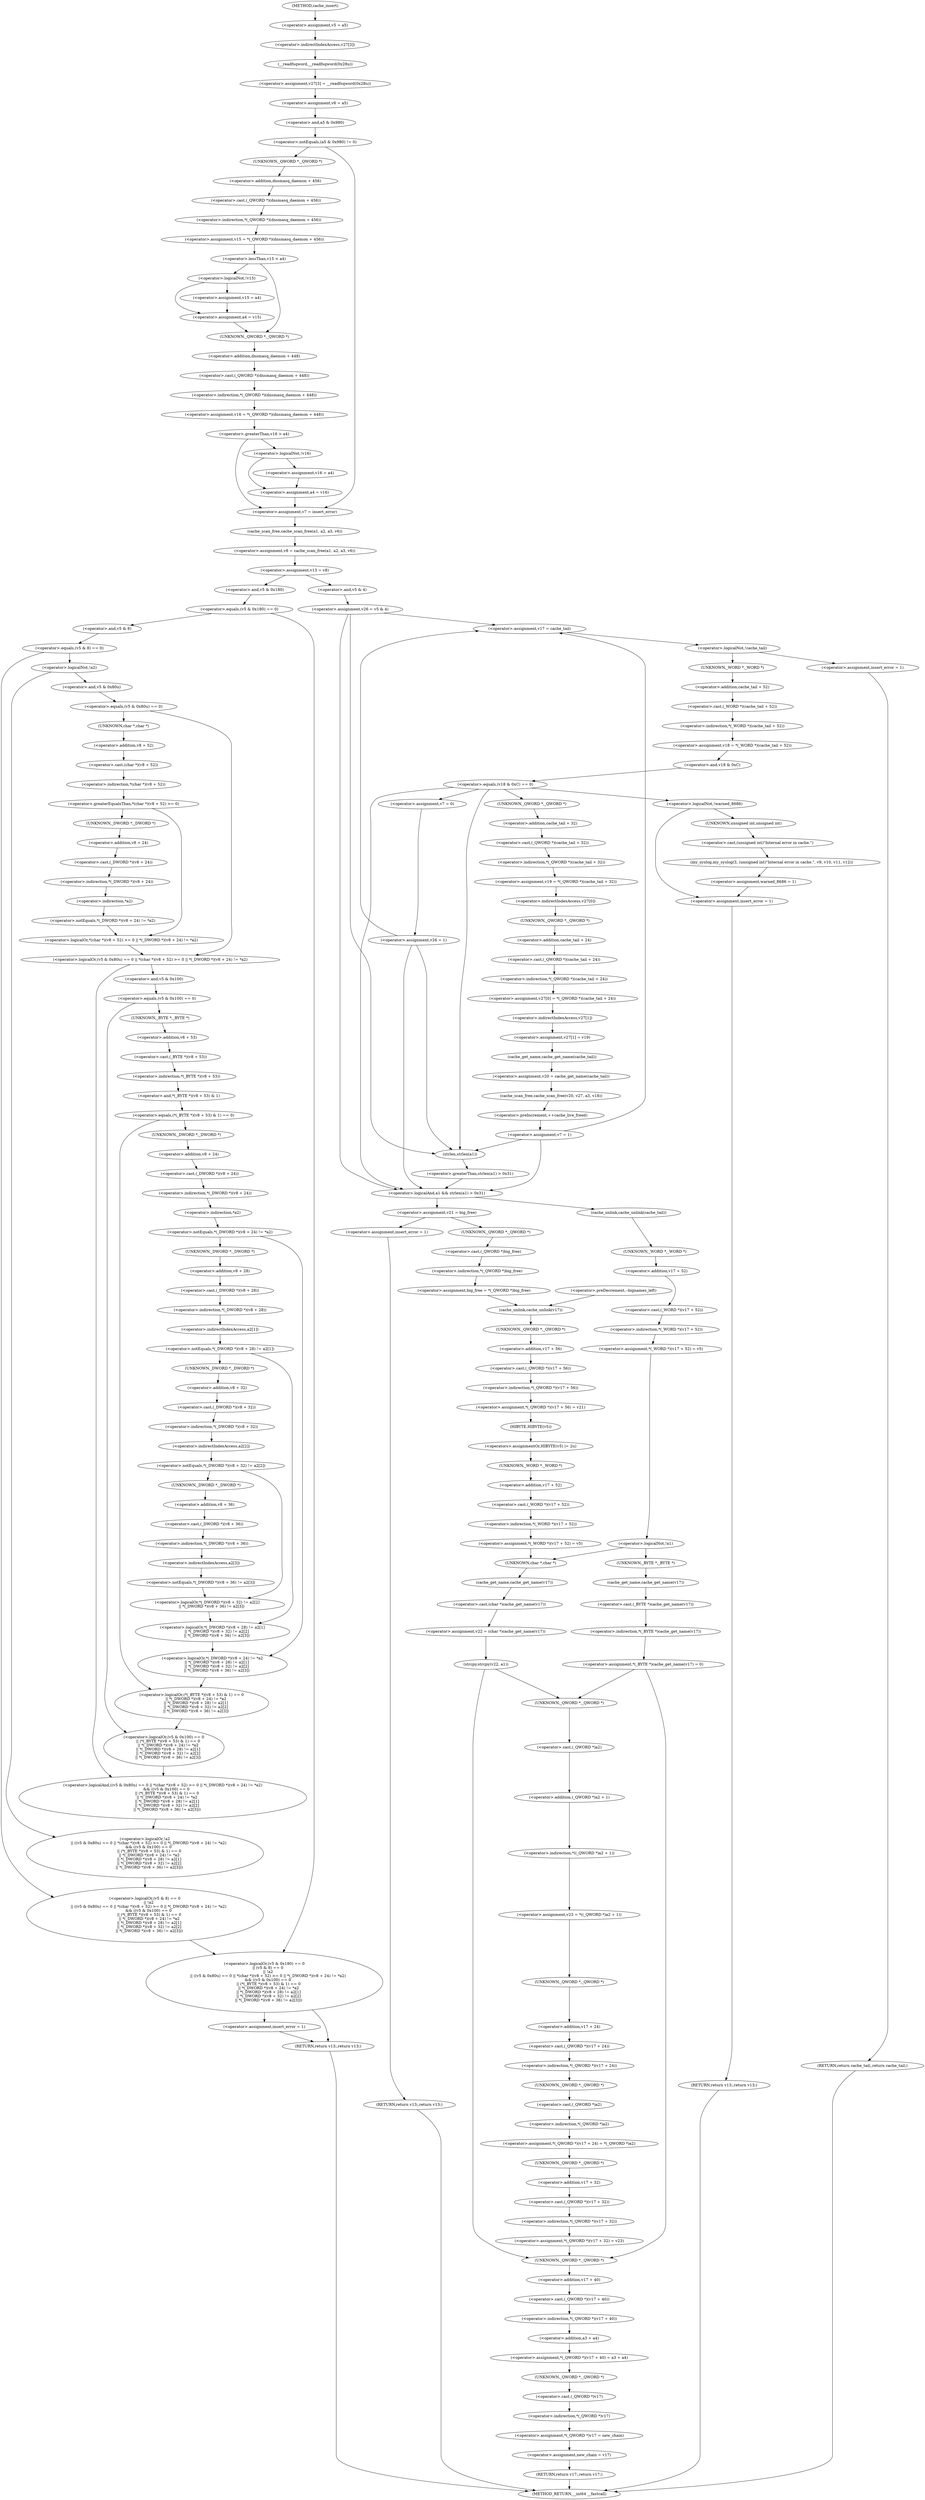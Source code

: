 digraph cache_insert {  
"1000148" [label = "(<operator>.assignment,v5 = a5)" ]
"1000151" [label = "(<operator>.assignment,v27[3] = __readfsqword(0x28u))" ]
"1000152" [label = "(<operator>.indirectIndexAccess,v27[3])" ]
"1000155" [label = "(__readfsqword,__readfsqword(0x28u))" ]
"1000157" [label = "(<operator>.assignment,v6 = a5)" ]
"1000161" [label = "(<operator>.notEquals,(a5 & 0x980) != 0)" ]
"1000162" [label = "(<operator>.and,a5 & 0x980)" ]
"1000167" [label = "(<operator>.assignment,v15 = *(_QWORD *)(dnsmasq_daemon + 456))" ]
"1000169" [label = "(<operator>.indirection,*(_QWORD *)(dnsmasq_daemon + 456))" ]
"1000170" [label = "(<operator>.cast,(_QWORD *)(dnsmasq_daemon + 456))" ]
"1000171" [label = "(UNKNOWN,_QWORD *,_QWORD *)" ]
"1000172" [label = "(<operator>.addition,dnsmasq_daemon + 456)" ]
"1000176" [label = "(<operator>.lessThan,v15 < a4)" ]
"1000181" [label = "(<operator>.logicalNot,!v15)" ]
"1000183" [label = "(<operator>.assignment,v15 = a4)" ]
"1000186" [label = "(<operator>.assignment,a4 = v15)" ]
"1000189" [label = "(<operator>.assignment,v16 = *(_QWORD *)(dnsmasq_daemon + 448))" ]
"1000191" [label = "(<operator>.indirection,*(_QWORD *)(dnsmasq_daemon + 448))" ]
"1000192" [label = "(<operator>.cast,(_QWORD *)(dnsmasq_daemon + 448))" ]
"1000193" [label = "(UNKNOWN,_QWORD *,_QWORD *)" ]
"1000194" [label = "(<operator>.addition,dnsmasq_daemon + 448)" ]
"1000198" [label = "(<operator>.greaterThan,v16 > a4)" ]
"1000203" [label = "(<operator>.logicalNot,!v16)" ]
"1000205" [label = "(<operator>.assignment,v16 = a4)" ]
"1000208" [label = "(<operator>.assignment,a4 = v16)" ]
"1000211" [label = "(<operator>.assignment,v7 = insert_error)" ]
"1000217" [label = "(<operator>.assignment,v8 = cache_scan_free(a1, a2, a3, v6))" ]
"1000219" [label = "(cache_scan_free,cache_scan_free(a1, a2, a3, v6))" ]
"1000224" [label = "(<operator>.assignment,v13 = v8)" ]
"1000231" [label = "(<operator>.logicalOr,(v5 & 0x180) == 0\n      || (v5 & 8) == 0\n      || !a2\n      || ((v5 & 0x80u) == 0 || *(char *)(v8 + 52) >= 0 || *(_DWORD *)(v8 + 24) != *a2)\n      && ((v5 & 0x100) == 0\n       || (*(_BYTE *)(v8 + 53) & 1) == 0\n       || *(_DWORD *)(v8 + 24) != *a2\n       || *(_DWORD *)(v8 + 28) != a2[1]\n       || *(_DWORD *)(v8 + 32) != a2[2]\n       || *(_DWORD *)(v8 + 36) != a2[3]))" ]
"1000232" [label = "(<operator>.equals,(v5 & 0x180) == 0)" ]
"1000233" [label = "(<operator>.and,v5 & 0x180)" ]
"1000237" [label = "(<operator>.logicalOr,(v5 & 8) == 0\n      || !a2\n      || ((v5 & 0x80u) == 0 || *(char *)(v8 + 52) >= 0 || *(_DWORD *)(v8 + 24) != *a2)\n      && ((v5 & 0x100) == 0\n       || (*(_BYTE *)(v8 + 53) & 1) == 0\n       || *(_DWORD *)(v8 + 24) != *a2\n       || *(_DWORD *)(v8 + 28) != a2[1]\n       || *(_DWORD *)(v8 + 32) != a2[2]\n       || *(_DWORD *)(v8 + 36) != a2[3]))" ]
"1000238" [label = "(<operator>.equals,(v5 & 8) == 0)" ]
"1000239" [label = "(<operator>.and,v5 & 8)" ]
"1000243" [label = "(<operator>.logicalOr,!a2\n      || ((v5 & 0x80u) == 0 || *(char *)(v8 + 52) >= 0 || *(_DWORD *)(v8 + 24) != *a2)\n      && ((v5 & 0x100) == 0\n       || (*(_BYTE *)(v8 + 53) & 1) == 0\n       || *(_DWORD *)(v8 + 24) != *a2\n       || *(_DWORD *)(v8 + 28) != a2[1]\n       || *(_DWORD *)(v8 + 32) != a2[2]\n       || *(_DWORD *)(v8 + 36) != a2[3]))" ]
"1000244" [label = "(<operator>.logicalNot,!a2)" ]
"1000246" [label = "(<operator>.logicalAnd,((v5 & 0x80u) == 0 || *(char *)(v8 + 52) >= 0 || *(_DWORD *)(v8 + 24) != *a2)\n      && ((v5 & 0x100) == 0\n       || (*(_BYTE *)(v8 + 53) & 1) == 0\n       || *(_DWORD *)(v8 + 24) != *a2\n       || *(_DWORD *)(v8 + 28) != a2[1]\n       || *(_DWORD *)(v8 + 32) != a2[2]\n       || *(_DWORD *)(v8 + 36) != a2[3]))" ]
"1000247" [label = "(<operator>.logicalOr,(v5 & 0x80u) == 0 || *(char *)(v8 + 52) >= 0 || *(_DWORD *)(v8 + 24) != *a2)" ]
"1000248" [label = "(<operator>.equals,(v5 & 0x80u) == 0)" ]
"1000249" [label = "(<operator>.and,v5 & 0x80u)" ]
"1000253" [label = "(<operator>.logicalOr,*(char *)(v8 + 52) >= 0 || *(_DWORD *)(v8 + 24) != *a2)" ]
"1000254" [label = "(<operator>.greaterEqualsThan,*(char *)(v8 + 52) >= 0)" ]
"1000255" [label = "(<operator>.indirection,*(char *)(v8 + 52))" ]
"1000256" [label = "(<operator>.cast,(char *)(v8 + 52))" ]
"1000257" [label = "(UNKNOWN,char *,char *)" ]
"1000258" [label = "(<operator>.addition,v8 + 52)" ]
"1000262" [label = "(<operator>.notEquals,*(_DWORD *)(v8 + 24) != *a2)" ]
"1000263" [label = "(<operator>.indirection,*(_DWORD *)(v8 + 24))" ]
"1000264" [label = "(<operator>.cast,(_DWORD *)(v8 + 24))" ]
"1000265" [label = "(UNKNOWN,_DWORD *,_DWORD *)" ]
"1000266" [label = "(<operator>.addition,v8 + 24)" ]
"1000269" [label = "(<operator>.indirection,*a2)" ]
"1000271" [label = "(<operator>.logicalOr,(v5 & 0x100) == 0\n       || (*(_BYTE *)(v8 + 53) & 1) == 0\n       || *(_DWORD *)(v8 + 24) != *a2\n       || *(_DWORD *)(v8 + 28) != a2[1]\n       || *(_DWORD *)(v8 + 32) != a2[2]\n       || *(_DWORD *)(v8 + 36) != a2[3])" ]
"1000272" [label = "(<operator>.equals,(v5 & 0x100) == 0)" ]
"1000273" [label = "(<operator>.and,v5 & 0x100)" ]
"1000277" [label = "(<operator>.logicalOr,(*(_BYTE *)(v8 + 53) & 1) == 0\n       || *(_DWORD *)(v8 + 24) != *a2\n       || *(_DWORD *)(v8 + 28) != a2[1]\n       || *(_DWORD *)(v8 + 32) != a2[2]\n       || *(_DWORD *)(v8 + 36) != a2[3])" ]
"1000278" [label = "(<operator>.equals,(*(_BYTE *)(v8 + 53) & 1) == 0)" ]
"1000279" [label = "(<operator>.and,*(_BYTE *)(v8 + 53) & 1)" ]
"1000280" [label = "(<operator>.indirection,*(_BYTE *)(v8 + 53))" ]
"1000281" [label = "(<operator>.cast,(_BYTE *)(v8 + 53))" ]
"1000282" [label = "(UNKNOWN,_BYTE *,_BYTE *)" ]
"1000283" [label = "(<operator>.addition,v8 + 53)" ]
"1000288" [label = "(<operator>.logicalOr,*(_DWORD *)(v8 + 24) != *a2\n       || *(_DWORD *)(v8 + 28) != a2[1]\n       || *(_DWORD *)(v8 + 32) != a2[2]\n       || *(_DWORD *)(v8 + 36) != a2[3])" ]
"1000289" [label = "(<operator>.notEquals,*(_DWORD *)(v8 + 24) != *a2)" ]
"1000290" [label = "(<operator>.indirection,*(_DWORD *)(v8 + 24))" ]
"1000291" [label = "(<operator>.cast,(_DWORD *)(v8 + 24))" ]
"1000292" [label = "(UNKNOWN,_DWORD *,_DWORD *)" ]
"1000293" [label = "(<operator>.addition,v8 + 24)" ]
"1000296" [label = "(<operator>.indirection,*a2)" ]
"1000298" [label = "(<operator>.logicalOr,*(_DWORD *)(v8 + 28) != a2[1]\n       || *(_DWORD *)(v8 + 32) != a2[2]\n       || *(_DWORD *)(v8 + 36) != a2[3])" ]
"1000299" [label = "(<operator>.notEquals,*(_DWORD *)(v8 + 28) != a2[1])" ]
"1000300" [label = "(<operator>.indirection,*(_DWORD *)(v8 + 28))" ]
"1000301" [label = "(<operator>.cast,(_DWORD *)(v8 + 28))" ]
"1000302" [label = "(UNKNOWN,_DWORD *,_DWORD *)" ]
"1000303" [label = "(<operator>.addition,v8 + 28)" ]
"1000306" [label = "(<operator>.indirectIndexAccess,a2[1])" ]
"1000309" [label = "(<operator>.logicalOr,*(_DWORD *)(v8 + 32) != a2[2]\n       || *(_DWORD *)(v8 + 36) != a2[3])" ]
"1000310" [label = "(<operator>.notEquals,*(_DWORD *)(v8 + 32) != a2[2])" ]
"1000311" [label = "(<operator>.indirection,*(_DWORD *)(v8 + 32))" ]
"1000312" [label = "(<operator>.cast,(_DWORD *)(v8 + 32))" ]
"1000313" [label = "(UNKNOWN,_DWORD *,_DWORD *)" ]
"1000314" [label = "(<operator>.addition,v8 + 32)" ]
"1000317" [label = "(<operator>.indirectIndexAccess,a2[2])" ]
"1000320" [label = "(<operator>.notEquals,*(_DWORD *)(v8 + 36) != a2[3])" ]
"1000321" [label = "(<operator>.indirection,*(_DWORD *)(v8 + 36))" ]
"1000322" [label = "(<operator>.cast,(_DWORD *)(v8 + 36))" ]
"1000323" [label = "(UNKNOWN,_DWORD *,_DWORD *)" ]
"1000324" [label = "(<operator>.addition,v8 + 36)" ]
"1000327" [label = "(<operator>.indirectIndexAccess,a2[3])" ]
"1000331" [label = "(<operator>.assignment,insert_error = 1)" ]
"1000335" [label = "(RETURN,return v13;,return v13;)" ]
"1000337" [label = "(<operator>.assignment,v26 = v5 & 4)" ]
"1000339" [label = "(<operator>.and,v5 & 4)" ]
"1000345" [label = "(<operator>.assignment,v17 = cache_tail)" ]
"1000349" [label = "(<operator>.logicalNot,!cache_tail)" ]
"1000352" [label = "(<operator>.assignment,insert_error = 1)" ]
"1000355" [label = "(RETURN,return cache_tail;,return cache_tail;)" ]
"1000357" [label = "(<operator>.assignment,v18 = *(_WORD *)(cache_tail + 52))" ]
"1000359" [label = "(<operator>.indirection,*(_WORD *)(cache_tail + 52))" ]
"1000360" [label = "(<operator>.cast,(_WORD *)(cache_tail + 52))" ]
"1000361" [label = "(UNKNOWN,_WORD *,_WORD *)" ]
"1000362" [label = "(<operator>.addition,cache_tail + 52)" ]
"1000366" [label = "(<operator>.equals,(v18 & 0xC) == 0)" ]
"1000367" [label = "(<operator>.and,v18 & 0xC)" ]
"1000376" [label = "(<operator>.logicalNot,!warned_8686)" ]
"1000379" [label = "(my_syslog,my_syslog(3, (unsigned int)\"Internal error in cache.\", v9, v10, v11, v12))" ]
"1000381" [label = "(<operator>.cast,(unsigned int)\"Internal error in cache.\")" ]
"1000382" [label = "(UNKNOWN,unsigned int,unsigned int)" ]
"1000388" [label = "(<operator>.assignment,warned_8686 = 1)" ]
"1000391" [label = "(<operator>.assignment,insert_error = 1)" ]
"1000394" [label = "(RETURN,return v13;,return v13;)" ]
"1000399" [label = "(<operator>.assignment,v19 = *(_QWORD *)(cache_tail + 32))" ]
"1000401" [label = "(<operator>.indirection,*(_QWORD *)(cache_tail + 32))" ]
"1000402" [label = "(<operator>.cast,(_QWORD *)(cache_tail + 32))" ]
"1000403" [label = "(UNKNOWN,_QWORD *,_QWORD *)" ]
"1000404" [label = "(<operator>.addition,cache_tail + 32)" ]
"1000407" [label = "(<operator>.assignment,v27[0] = *(_QWORD *)(cache_tail + 24))" ]
"1000408" [label = "(<operator>.indirectIndexAccess,v27[0])" ]
"1000411" [label = "(<operator>.indirection,*(_QWORD *)(cache_tail + 24))" ]
"1000412" [label = "(<operator>.cast,(_QWORD *)(cache_tail + 24))" ]
"1000413" [label = "(UNKNOWN,_QWORD *,_QWORD *)" ]
"1000414" [label = "(<operator>.addition,cache_tail + 24)" ]
"1000417" [label = "(<operator>.assignment,v27[1] = v19)" ]
"1000418" [label = "(<operator>.indirectIndexAccess,v27[1])" ]
"1000422" [label = "(<operator>.assignment,v20 = cache_get_name(cache_tail))" ]
"1000424" [label = "(cache_get_name,cache_get_name(cache_tail))" ]
"1000426" [label = "(cache_scan_free,cache_scan_free(v20, v27, a3, v18))" ]
"1000431" [label = "(<operator>.preIncrement,++cache_live_freed)" ]
"1000433" [label = "(<operator>.assignment,v7 = 1)" ]
"1000438" [label = "(<operator>.assignment,v7 = 0)" ]
"1000441" [label = "(<operator>.assignment,v26 = 1)" ]
"1000445" [label = "(<operator>.logicalAnd,a1 && strlen(a1) > 0x31)" ]
"1000447" [label = "(<operator>.greaterThan,strlen(a1) > 0x31)" ]
"1000448" [label = "(strlen,strlen(a1))" ]
"1000452" [label = "(<operator>.assignment,v21 = big_free)" ]
"1000458" [label = "(<operator>.assignment,big_free = *(_QWORD *)big_free)" ]
"1000460" [label = "(<operator>.indirection,*(_QWORD *)big_free)" ]
"1000461" [label = "(<operator>.cast,(_QWORD *)big_free)" ]
"1000462" [label = "(UNKNOWN,_QWORD *,_QWORD *)" ]
"1000467" [label = "(<operator>.assignment,insert_error = 1)" ]
"1000470" [label = "(RETURN,return v13;,return v13;)" ]
"1000474" [label = "(<operator>.preDecrement,--bignames_left)" ]
"1000476" [label = "(cache_unlink,cache_unlink(v17))" ]
"1000478" [label = "(<operator>.assignment,*(_QWORD *)(v17 + 56) = v21)" ]
"1000479" [label = "(<operator>.indirection,*(_QWORD *)(v17 + 56))" ]
"1000480" [label = "(<operator>.cast,(_QWORD *)(v17 + 56))" ]
"1000481" [label = "(UNKNOWN,_QWORD *,_QWORD *)" ]
"1000482" [label = "(<operator>.addition,v17 + 56)" ]
"1000486" [label = "(<operators>.assignmentOr,HIBYTE(v5) |= 2u)" ]
"1000487" [label = "(HIBYTE,HIBYTE(v5))" ]
"1000490" [label = "(<operator>.assignment,*(_WORD *)(v17 + 52) = v5)" ]
"1000491" [label = "(<operator>.indirection,*(_WORD *)(v17 + 52))" ]
"1000492" [label = "(<operator>.cast,(_WORD *)(v17 + 52))" ]
"1000493" [label = "(UNKNOWN,_WORD *,_WORD *)" ]
"1000494" [label = "(<operator>.addition,v17 + 52)" ]
"1000500" [label = "(cache_unlink,cache_unlink(cache_tail))" ]
"1000502" [label = "(<operator>.assignment,*(_WORD *)(v17 + 52) = v5)" ]
"1000503" [label = "(<operator>.indirection,*(_WORD *)(v17 + 52))" ]
"1000504" [label = "(<operator>.cast,(_WORD *)(v17 + 52))" ]
"1000505" [label = "(UNKNOWN,_WORD *,_WORD *)" ]
"1000506" [label = "(<operator>.addition,v17 + 52)" ]
"1000511" [label = "(<operator>.logicalNot,!a1)" ]
"1000514" [label = "(<operator>.assignment,*(_BYTE *)cache_get_name(v17) = 0)" ]
"1000515" [label = "(<operator>.indirection,*(_BYTE *)cache_get_name(v17))" ]
"1000516" [label = "(<operator>.cast,(_BYTE *)cache_get_name(v17))" ]
"1000517" [label = "(UNKNOWN,_BYTE *,_BYTE *)" ]
"1000518" [label = "(cache_get_name,cache_get_name(v17))" ]
"1000522" [label = "(<operator>.assignment,v22 = (char *)cache_get_name(v17))" ]
"1000524" [label = "(<operator>.cast,(char *)cache_get_name(v17))" ]
"1000525" [label = "(UNKNOWN,char *,char *)" ]
"1000526" [label = "(cache_get_name,cache_get_name(v17))" ]
"1000528" [label = "(strcpy,strcpy(v22, a1))" ]
"1000535" [label = "(<operator>.assignment,v23 = *((_QWORD *)a2 + 1))" ]
"1000537" [label = "(<operator>.indirection,*((_QWORD *)a2 + 1))" ]
"1000538" [label = "(<operator>.addition,(_QWORD *)a2 + 1)" ]
"1000539" [label = "(<operator>.cast,(_QWORD *)a2)" ]
"1000540" [label = "(UNKNOWN,_QWORD *,_QWORD *)" ]
"1000543" [label = "(<operator>.assignment,*(_QWORD *)(v17 + 24) = *(_QWORD *)a2)" ]
"1000544" [label = "(<operator>.indirection,*(_QWORD *)(v17 + 24))" ]
"1000545" [label = "(<operator>.cast,(_QWORD *)(v17 + 24))" ]
"1000546" [label = "(UNKNOWN,_QWORD *,_QWORD *)" ]
"1000547" [label = "(<operator>.addition,v17 + 24)" ]
"1000550" [label = "(<operator>.indirection,*(_QWORD *)a2)" ]
"1000551" [label = "(<operator>.cast,(_QWORD *)a2)" ]
"1000552" [label = "(UNKNOWN,_QWORD *,_QWORD *)" ]
"1000554" [label = "(<operator>.assignment,*(_QWORD *)(v17 + 32) = v23)" ]
"1000555" [label = "(<operator>.indirection,*(_QWORD *)(v17 + 32))" ]
"1000556" [label = "(<operator>.cast,(_QWORD *)(v17 + 32))" ]
"1000557" [label = "(UNKNOWN,_QWORD *,_QWORD *)" ]
"1000558" [label = "(<operator>.addition,v17 + 32)" ]
"1000562" [label = "(<operator>.assignment,*(_QWORD *)(v17 + 40) = a3 + a4)" ]
"1000563" [label = "(<operator>.indirection,*(_QWORD *)(v17 + 40))" ]
"1000564" [label = "(<operator>.cast,(_QWORD *)(v17 + 40))" ]
"1000565" [label = "(UNKNOWN,_QWORD *,_QWORD *)" ]
"1000566" [label = "(<operator>.addition,v17 + 40)" ]
"1000569" [label = "(<operator>.addition,a3 + a4)" ]
"1000572" [label = "(<operator>.assignment,*(_QWORD *)v17 = new_chain)" ]
"1000573" [label = "(<operator>.indirection,*(_QWORD *)v17)" ]
"1000574" [label = "(<operator>.cast,(_QWORD *)v17)" ]
"1000575" [label = "(UNKNOWN,_QWORD *,_QWORD *)" ]
"1000578" [label = "(<operator>.assignment,new_chain = v17)" ]
"1000581" [label = "(RETURN,return v17;,return v17;)" ]
"1000121" [label = "(METHOD,cache_insert)" ]
"1000583" [label = "(METHOD_RETURN,__int64 __fastcall)" ]
  "1000148" -> "1000152" 
  "1000151" -> "1000157" 
  "1000152" -> "1000155" 
  "1000155" -> "1000151" 
  "1000157" -> "1000162" 
  "1000161" -> "1000171" 
  "1000161" -> "1000211" 
  "1000162" -> "1000161" 
  "1000167" -> "1000176" 
  "1000169" -> "1000167" 
  "1000170" -> "1000169" 
  "1000171" -> "1000172" 
  "1000172" -> "1000170" 
  "1000176" -> "1000181" 
  "1000176" -> "1000193" 
  "1000181" -> "1000183" 
  "1000181" -> "1000186" 
  "1000183" -> "1000186" 
  "1000186" -> "1000193" 
  "1000189" -> "1000198" 
  "1000191" -> "1000189" 
  "1000192" -> "1000191" 
  "1000193" -> "1000194" 
  "1000194" -> "1000192" 
  "1000198" -> "1000203" 
  "1000198" -> "1000211" 
  "1000203" -> "1000205" 
  "1000203" -> "1000208" 
  "1000205" -> "1000208" 
  "1000208" -> "1000211" 
  "1000211" -> "1000219" 
  "1000217" -> "1000224" 
  "1000219" -> "1000217" 
  "1000224" -> "1000233" 
  "1000224" -> "1000339" 
  "1000231" -> "1000331" 
  "1000231" -> "1000335" 
  "1000232" -> "1000231" 
  "1000232" -> "1000239" 
  "1000233" -> "1000232" 
  "1000237" -> "1000231" 
  "1000238" -> "1000237" 
  "1000238" -> "1000244" 
  "1000239" -> "1000238" 
  "1000243" -> "1000237" 
  "1000244" -> "1000243" 
  "1000244" -> "1000249" 
  "1000246" -> "1000243" 
  "1000247" -> "1000246" 
  "1000247" -> "1000273" 
  "1000248" -> "1000257" 
  "1000248" -> "1000247" 
  "1000249" -> "1000248" 
  "1000253" -> "1000247" 
  "1000254" -> "1000265" 
  "1000254" -> "1000253" 
  "1000255" -> "1000254" 
  "1000256" -> "1000255" 
  "1000257" -> "1000258" 
  "1000258" -> "1000256" 
  "1000262" -> "1000253" 
  "1000263" -> "1000269" 
  "1000264" -> "1000263" 
  "1000265" -> "1000266" 
  "1000266" -> "1000264" 
  "1000269" -> "1000262" 
  "1000271" -> "1000246" 
  "1000272" -> "1000282" 
  "1000272" -> "1000271" 
  "1000273" -> "1000272" 
  "1000277" -> "1000271" 
  "1000278" -> "1000292" 
  "1000278" -> "1000277" 
  "1000279" -> "1000278" 
  "1000280" -> "1000279" 
  "1000281" -> "1000280" 
  "1000282" -> "1000283" 
  "1000283" -> "1000281" 
  "1000288" -> "1000277" 
  "1000289" -> "1000302" 
  "1000289" -> "1000288" 
  "1000290" -> "1000296" 
  "1000291" -> "1000290" 
  "1000292" -> "1000293" 
  "1000293" -> "1000291" 
  "1000296" -> "1000289" 
  "1000298" -> "1000288" 
  "1000299" -> "1000313" 
  "1000299" -> "1000298" 
  "1000300" -> "1000306" 
  "1000301" -> "1000300" 
  "1000302" -> "1000303" 
  "1000303" -> "1000301" 
  "1000306" -> "1000299" 
  "1000309" -> "1000298" 
  "1000310" -> "1000323" 
  "1000310" -> "1000309" 
  "1000311" -> "1000317" 
  "1000312" -> "1000311" 
  "1000313" -> "1000314" 
  "1000314" -> "1000312" 
  "1000317" -> "1000310" 
  "1000320" -> "1000309" 
  "1000321" -> "1000327" 
  "1000322" -> "1000321" 
  "1000323" -> "1000324" 
  "1000324" -> "1000322" 
  "1000327" -> "1000320" 
  "1000331" -> "1000335" 
  "1000335" -> "1000583" 
  "1000337" -> "1000345" 
  "1000337" -> "1000445" 
  "1000337" -> "1000448" 
  "1000339" -> "1000337" 
  "1000345" -> "1000349" 
  "1000349" -> "1000352" 
  "1000349" -> "1000361" 
  "1000352" -> "1000355" 
  "1000355" -> "1000583" 
  "1000357" -> "1000367" 
  "1000359" -> "1000357" 
  "1000360" -> "1000359" 
  "1000361" -> "1000362" 
  "1000362" -> "1000360" 
  "1000366" -> "1000445" 
  "1000366" -> "1000448" 
  "1000366" -> "1000376" 
  "1000366" -> "1000403" 
  "1000366" -> "1000438" 
  "1000367" -> "1000366" 
  "1000376" -> "1000382" 
  "1000376" -> "1000391" 
  "1000379" -> "1000388" 
  "1000381" -> "1000379" 
  "1000382" -> "1000381" 
  "1000388" -> "1000391" 
  "1000391" -> "1000394" 
  "1000394" -> "1000583" 
  "1000399" -> "1000408" 
  "1000401" -> "1000399" 
  "1000402" -> "1000401" 
  "1000403" -> "1000404" 
  "1000404" -> "1000402" 
  "1000407" -> "1000418" 
  "1000408" -> "1000413" 
  "1000411" -> "1000407" 
  "1000412" -> "1000411" 
  "1000413" -> "1000414" 
  "1000414" -> "1000412" 
  "1000417" -> "1000424" 
  "1000418" -> "1000417" 
  "1000422" -> "1000426" 
  "1000424" -> "1000422" 
  "1000426" -> "1000431" 
  "1000431" -> "1000433" 
  "1000433" -> "1000345" 
  "1000433" -> "1000445" 
  "1000433" -> "1000448" 
  "1000438" -> "1000441" 
  "1000441" -> "1000345" 
  "1000441" -> "1000445" 
  "1000441" -> "1000448" 
  "1000445" -> "1000452" 
  "1000445" -> "1000500" 
  "1000447" -> "1000445" 
  "1000448" -> "1000447" 
  "1000452" -> "1000462" 
  "1000452" -> "1000467" 
  "1000458" -> "1000476" 
  "1000460" -> "1000458" 
  "1000461" -> "1000460" 
  "1000462" -> "1000461" 
  "1000467" -> "1000470" 
  "1000470" -> "1000583" 
  "1000474" -> "1000476" 
  "1000476" -> "1000481" 
  "1000478" -> "1000487" 
  "1000479" -> "1000478" 
  "1000480" -> "1000479" 
  "1000481" -> "1000482" 
  "1000482" -> "1000480" 
  "1000486" -> "1000493" 
  "1000487" -> "1000486" 
  "1000490" -> "1000525" 
  "1000491" -> "1000490" 
  "1000492" -> "1000491" 
  "1000493" -> "1000494" 
  "1000494" -> "1000492" 
  "1000500" -> "1000505" 
  "1000502" -> "1000511" 
  "1000503" -> "1000502" 
  "1000504" -> "1000503" 
  "1000505" -> "1000506" 
  "1000506" -> "1000504" 
  "1000511" -> "1000517" 
  "1000511" -> "1000525" 
  "1000514" -> "1000565" 
  "1000514" -> "1000540" 
  "1000515" -> "1000514" 
  "1000516" -> "1000515" 
  "1000517" -> "1000518" 
  "1000518" -> "1000516" 
  "1000522" -> "1000528" 
  "1000524" -> "1000522" 
  "1000525" -> "1000526" 
  "1000526" -> "1000524" 
  "1000528" -> "1000565" 
  "1000528" -> "1000540" 
  "1000535" -> "1000546" 
  "1000537" -> "1000535" 
  "1000538" -> "1000537" 
  "1000539" -> "1000538" 
  "1000540" -> "1000539" 
  "1000543" -> "1000557" 
  "1000544" -> "1000552" 
  "1000545" -> "1000544" 
  "1000546" -> "1000547" 
  "1000547" -> "1000545" 
  "1000550" -> "1000543" 
  "1000551" -> "1000550" 
  "1000552" -> "1000551" 
  "1000554" -> "1000565" 
  "1000555" -> "1000554" 
  "1000556" -> "1000555" 
  "1000557" -> "1000558" 
  "1000558" -> "1000556" 
  "1000562" -> "1000575" 
  "1000563" -> "1000569" 
  "1000564" -> "1000563" 
  "1000565" -> "1000566" 
  "1000566" -> "1000564" 
  "1000569" -> "1000562" 
  "1000572" -> "1000578" 
  "1000573" -> "1000572" 
  "1000574" -> "1000573" 
  "1000575" -> "1000574" 
  "1000578" -> "1000581" 
  "1000581" -> "1000583" 
  "1000121" -> "1000148" 
}
